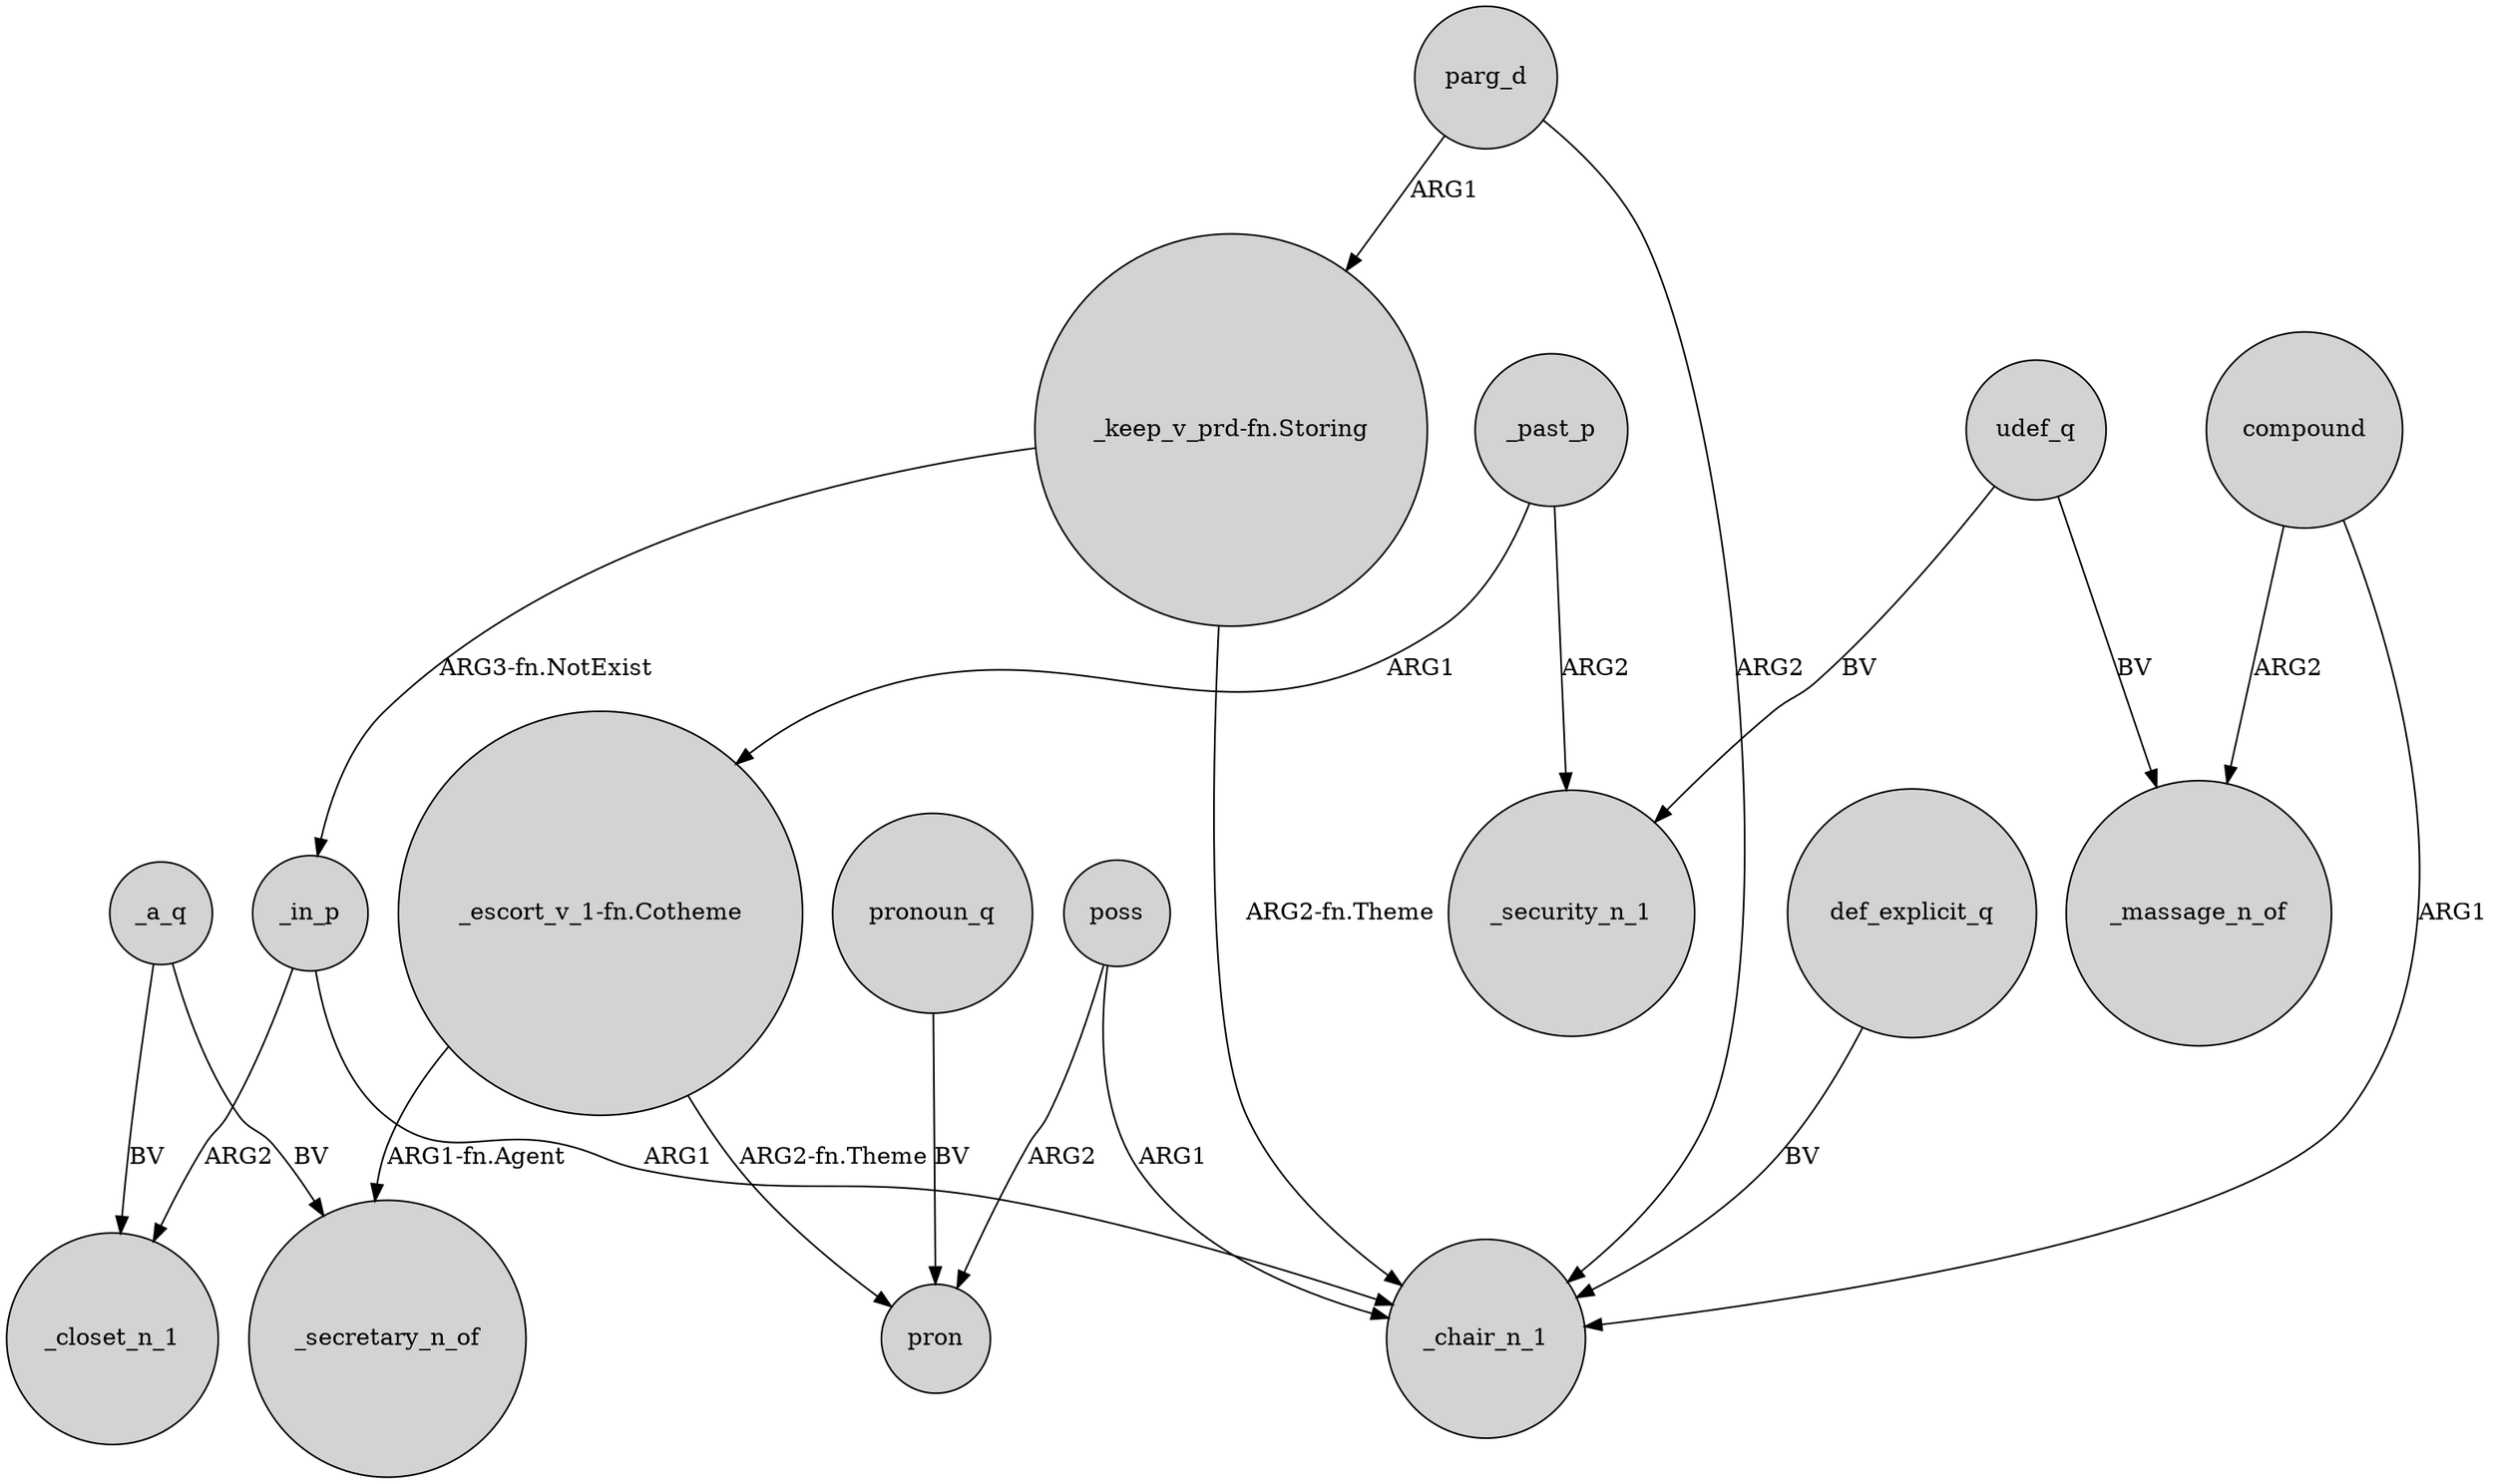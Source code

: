 digraph {
	node [shape=circle style=filled]
	poss -> pron [label=ARG2]
	_past_p -> _security_n_1 [label=ARG2]
	"_escort_v_1-fn.Cotheme" -> _secretary_n_of [label="ARG1-fn.Agent"]
	compound -> _massage_n_of [label=ARG2]
	_a_q -> _secretary_n_of [label=BV]
	_in_p -> _chair_n_1 [label=ARG1]
	_a_q -> _closet_n_1 [label=BV]
	udef_q -> _massage_n_of [label=BV]
	pronoun_q -> pron [label=BV]
	_in_p -> _closet_n_1 [label=ARG2]
	parg_d -> "_keep_v_prd-fn.Storing" [label=ARG1]
	compound -> _chair_n_1 [label=ARG1]
	parg_d -> _chair_n_1 [label=ARG2]
	def_explicit_q -> _chair_n_1 [label=BV]
	_past_p -> "_escort_v_1-fn.Cotheme" [label=ARG1]
	"_keep_v_prd-fn.Storing" -> _chair_n_1 [label="ARG2-fn.Theme"]
	poss -> _chair_n_1 [label=ARG1]
	"_escort_v_1-fn.Cotheme" -> pron [label="ARG2-fn.Theme"]
	udef_q -> _security_n_1 [label=BV]
	"_keep_v_prd-fn.Storing" -> _in_p [label="ARG3-fn.NotExist"]
}

